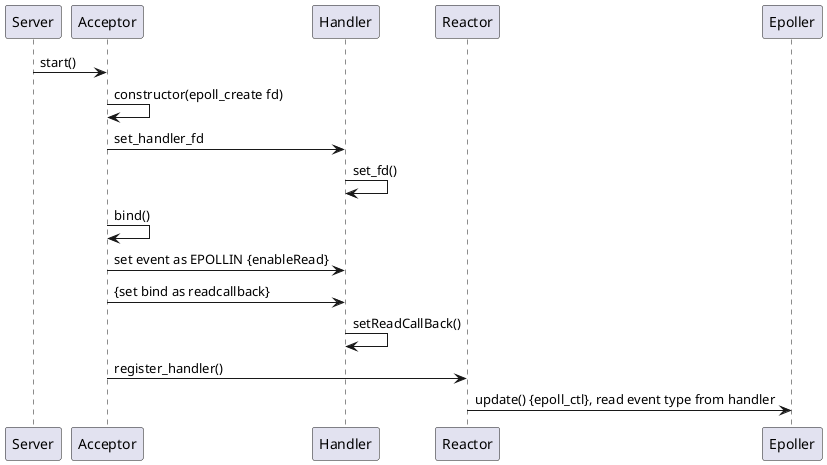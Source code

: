 @startuml
Server -> Acceptor: start()
Acceptor -> Acceptor: constructor(epoll_create fd)
Acceptor -> Handler: set_handler_fd
Handler -> Handler: set_fd()
Acceptor -> Acceptor: bind()
Acceptor -> Handler: set event as EPOLLIN {enableRead}
Acceptor -> Handler: {set bind as readcallback}
Handler -> Handler: setReadCallBack()
Acceptor -> Reactor: register_handler()
Reactor -> Epoller: update() {epoll_ctl}, read event type from handler

@enduml